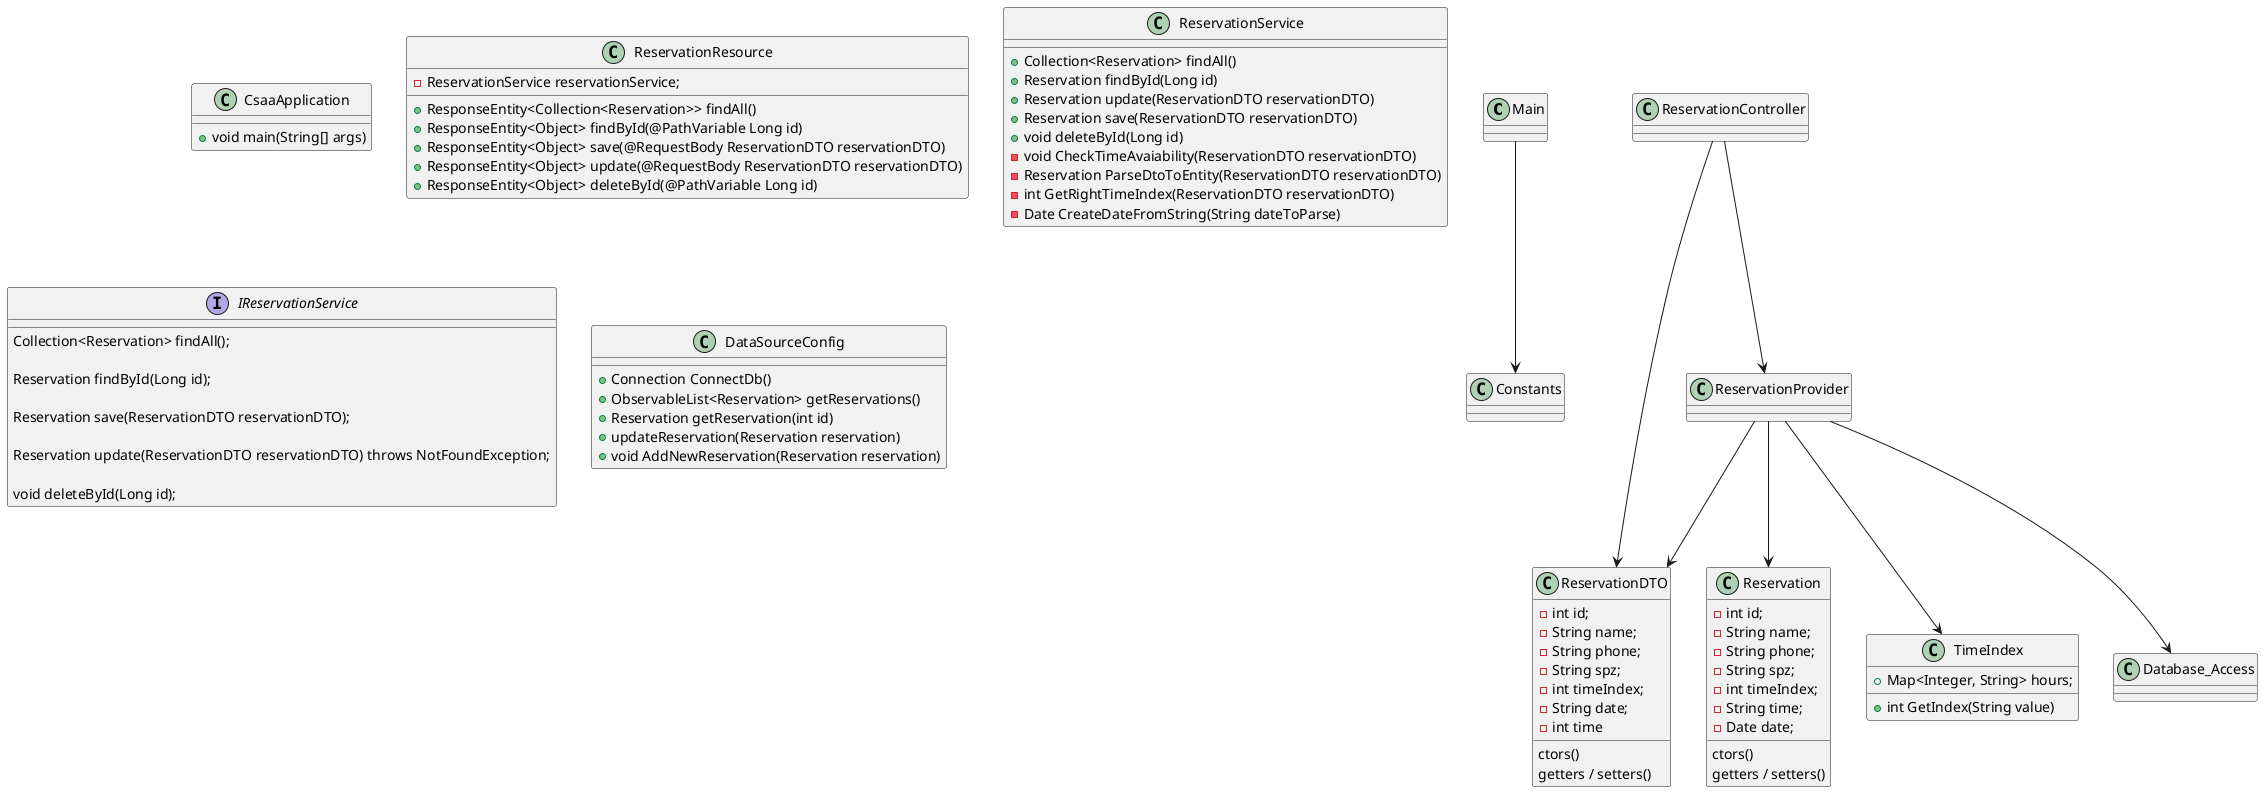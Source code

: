 @startuml

Main --> Constants
ReservationController --> ReservationProvider
ReservationController --> ReservationDTO
ReservationProvider --> Reservation
ReservationProvider --> ReservationDTO
ReservationProvider --> TimeIndex
ReservationProvider --> Database_Access

class CsaaApplication{
+ void main(String[] args)
}

class ReservationResource {
- ReservationService reservationService;
+ ResponseEntity<Collection<Reservation>> findAll()
+ ResponseEntity<Object> findById(@PathVariable Long id)
+ ResponseEntity<Object> save(@RequestBody ReservationDTO reservationDTO)
+ ResponseEntity<Object> update(@RequestBody ReservationDTO reservationDTO)
+ ResponseEntity<Object> deleteById(@PathVariable Long id)
}

class ReservationDTO {
- int id;
- String name;
- String phone;
- String spz;
- int timeIndex;
- String date;
- int time

ctors()
getters / setters()
}

class Reservation {
- int id;
- String name;
- String phone;
- String spz;
- int timeIndex;
- String time;
- Date date;

ctors()
getters / setters()
}

class ReservationService{
+ Collection<Reservation> findAll()
+ Reservation findById(Long id)
+ Reservation update(ReservationDTO reservationDTO)
+ Reservation save(ReservationDTO reservationDTO)
+ void deleteById(Long id)
- void CheckTimeAvaiability(ReservationDTO reservationDTO)
- Reservation ParseDtoToEntity(ReservationDTO reservationDTO)
- int GetRightTimeIndex(ReservationDTO reservationDTO)
- Date CreateDateFromString(String dateToParse)
}

interface IReservationService {
    Collection<Reservation> findAll();

    Reservation findById(Long id);

    Reservation save(ReservationDTO reservationDTO);

    Reservation update(ReservationDTO reservationDTO) throws NotFoundException;

    void deleteById(Long id);
}


class TimeIndex{
+ Map<Integer, String> hours;
+ int GetIndex(String value)
}

class DataSourceConfig{
+ Connection ConnectDb()
+ ObservableList<Reservation> getReservations()
+ Reservation getReservation(int id)
+ updateReservation(Reservation reservation)
+ void AddNewReservation(Reservation reservation)
}




@enduml